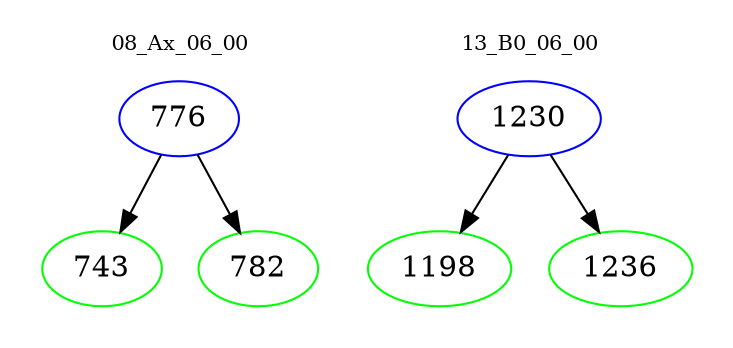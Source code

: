digraph{
subgraph cluster_0 {
color = white
label = "08_Ax_06_00";
fontsize=10;
T0_776 [label="776", color="blue"]
T0_776 -> T0_743 [color="black"]
T0_743 [label="743", color="green"]
T0_776 -> T0_782 [color="black"]
T0_782 [label="782", color="green"]
}
subgraph cluster_1 {
color = white
label = "13_B0_06_00";
fontsize=10;
T1_1230 [label="1230", color="blue"]
T1_1230 -> T1_1198 [color="black"]
T1_1198 [label="1198", color="green"]
T1_1230 -> T1_1236 [color="black"]
T1_1236 [label="1236", color="green"]
}
}
